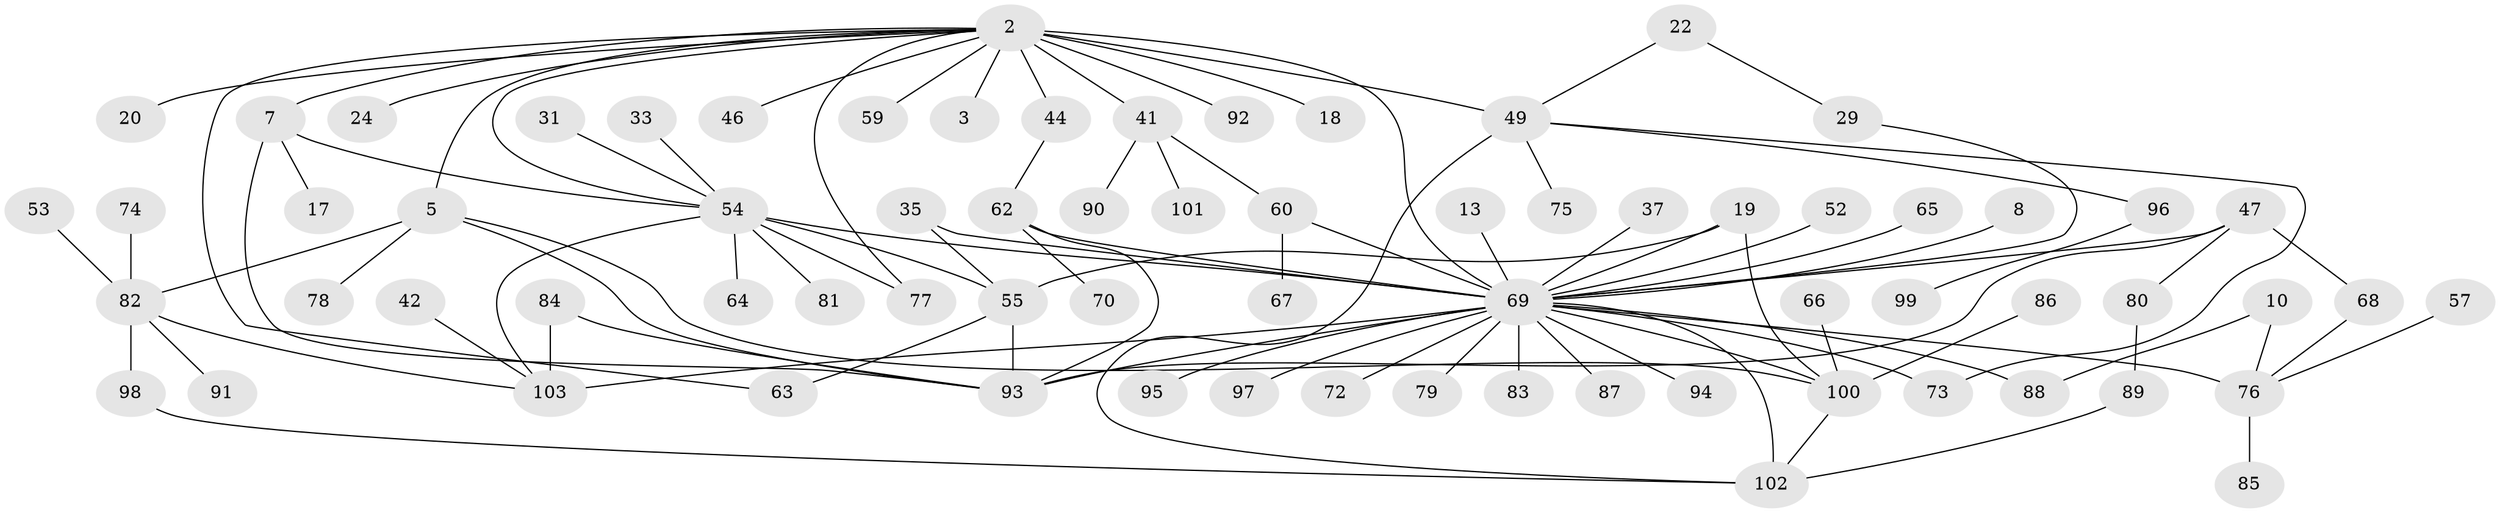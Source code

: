 // original degree distribution, {3: 0.11650485436893204, 20: 0.009708737864077669, 1: 0.3786407766990291, 11: 0.019417475728155338, 4: 0.0970873786407767, 12: 0.009708737864077669, 7: 0.038834951456310676, 2: 0.24271844660194175, 5: 0.038834951456310676, 10: 0.019417475728155338, 15: 0.009708737864077669, 8: 0.009708737864077669, 6: 0.009708737864077669}
// Generated by graph-tools (version 1.1) at 2025/51/03/04/25 21:51:01]
// undirected, 72 vertices, 97 edges
graph export_dot {
graph [start="1"]
  node [color=gray90,style=filled];
  2;
  3;
  5 [super="+1"];
  7;
  8;
  10;
  13;
  17;
  18;
  19;
  20;
  22;
  24;
  29;
  31;
  33;
  35 [super="+27"];
  37;
  41;
  42;
  44;
  46;
  47;
  49 [super="+14+32"];
  52;
  53;
  54 [super="+12"];
  55 [super="+15"];
  57;
  59;
  60 [super="+34"];
  62;
  63;
  64;
  65;
  66;
  67;
  68;
  69 [super="+45+50+11"];
  70;
  72;
  73 [super="+58"];
  74;
  75;
  76 [super="+9"];
  77;
  78;
  79 [super="+16"];
  80;
  81;
  82 [super="+36+43"];
  83;
  84;
  85;
  86;
  87;
  88;
  89;
  90;
  91;
  92;
  93 [super="+51+56"];
  94;
  95;
  96;
  97;
  98;
  99;
  100 [super="+48+71+26"];
  101;
  102 [super="+61"];
  103 [super="+30"];
  2 -- 3;
  2 -- 7;
  2 -- 18;
  2 -- 20;
  2 -- 24;
  2 -- 41;
  2 -- 44;
  2 -- 46;
  2 -- 49 [weight=3];
  2 -- 59;
  2 -- 63;
  2 -- 77;
  2 -- 92;
  2 -- 54;
  2 -- 5;
  2 -- 69 [weight=3];
  5 -- 78;
  5 -- 93;
  5 -- 82;
  5 -- 100;
  7 -- 17;
  7 -- 54;
  7 -- 93;
  8 -- 69;
  10 -- 88;
  10 -- 76;
  13 -- 69;
  19 -- 55;
  19 -- 69 [weight=3];
  19 -- 100;
  22 -- 29;
  22 -- 49;
  29 -- 69;
  31 -- 54;
  33 -- 54;
  35 -- 55;
  35 -- 69 [weight=2];
  37 -- 69;
  41 -- 90;
  41 -- 101;
  41 -- 60;
  42 -- 103;
  44 -- 62;
  47 -- 68;
  47 -- 80;
  47 -- 93;
  47 -- 69;
  49 -- 75;
  49 -- 96;
  49 -- 102;
  49 -- 73;
  52 -- 69;
  53 -- 82;
  54 -- 64;
  54 -- 77;
  54 -- 81;
  54 -- 55 [weight=3];
  54 -- 103;
  54 -- 69;
  55 -- 63;
  55 -- 93 [weight=3];
  57 -- 76;
  60 -- 69 [weight=2];
  60 -- 67;
  62 -- 70;
  62 -- 93;
  62 -- 69;
  65 -- 69;
  66 -- 100;
  68 -- 76;
  69 -- 97;
  69 -- 102 [weight=2];
  69 -- 76 [weight=3];
  69 -- 79 [weight=2];
  69 -- 87;
  69 -- 93 [weight=4];
  69 -- 94;
  69 -- 103 [weight=3];
  69 -- 73 [weight=2];
  69 -- 72;
  69 -- 83;
  69 -- 88;
  69 -- 95;
  69 -- 100 [weight=3];
  74 -- 82;
  76 -- 85;
  80 -- 89;
  82 -- 91;
  82 -- 103;
  82 -- 98;
  84 -- 103;
  84 -- 93;
  86 -- 100;
  89 -- 102;
  96 -- 99;
  98 -- 102;
  100 -- 102 [weight=2];
}

